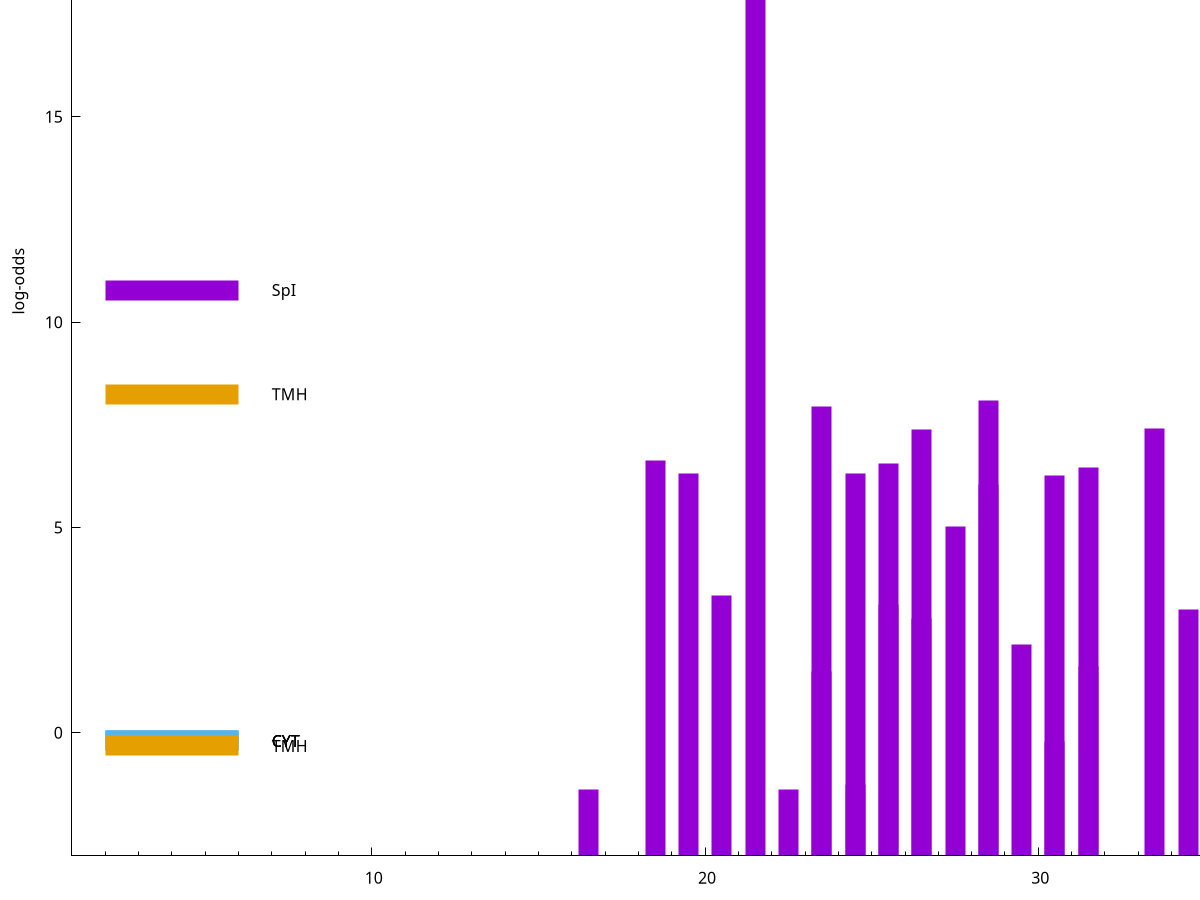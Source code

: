 set title "LipoP predictions for SRR5666568.gff"
set size 2., 1.4
set xrange [1:70] 
set mxtics 10
set yrange [-3:25]
set y2range [0:28]
set ylabel "log-odds"
set term postscript eps color solid "Helvetica" 30
set output "SRR5666568.gff595.eps"
set arrow from 2,20.8243 to 6,20.8243 nohead lt 1 lw 20
set label "SpI" at 7,20.8243
set arrow from 2,10.7813 to 6,10.7813 nohead lt 1 lw 20
set label "SpI" at 7,10.7813
set arrow from 2,8.24348 to 6,8.24348 nohead lt 4 lw 20
set label "TMH" at 7,8.24348
set arrow from 2,-0.200913 to 6,-0.200913 nohead lt 3 lw 20
set label "CYT" at 7,-0.200913
set arrow from 2,-0.200913 to 6,-0.200913 nohead lt 3 lw 20
set label "CYT" at 7,-0.200913
set arrow from 2,-0.200913 to 6,-0.200913 nohead lt 3 lw 20
set label "CYT" at 7,-0.200913
set arrow from 2,-0.322217 to 6,-0.322217 nohead lt 4 lw 20
set label "TMH" at 7,-0.322217
set arrow from 2,20.8243 to 6,20.8243 nohead lt 1 lw 20
set label "SpI" at 7,20.8243
# NOTE: The scores below are the log-odds scores with the threshold
# NOTE: subtracted (a hack to make gnuplot make the histogram all
# NOTE: look nice).
plot "-" axes x1y2 title "" with impulses lt 1 lw 20
21.500000 23.823400
36.500000 13.428400
28.500000 11.098140
23.500000 10.943910
33.500000 10.398740
26.500000 10.377230
18.500000 9.636030
25.500000 9.560840
31.500000 9.464500
19.500000 9.310320
24.500000 9.302460
30.500000 9.266340
28.500000 9.034240
27.500000 8.028300
20.500000 6.348110
25.500000 6.120670
34.500000 6.000250
26.500000 5.777930
29.500000 5.142770
31.500000 4.611080
23.500000 4.488470
35.500000 3.446162
30.500000 2.784951
24.500000 1.750760
16.500000 1.623480
22.500000 1.619940
e
exit
